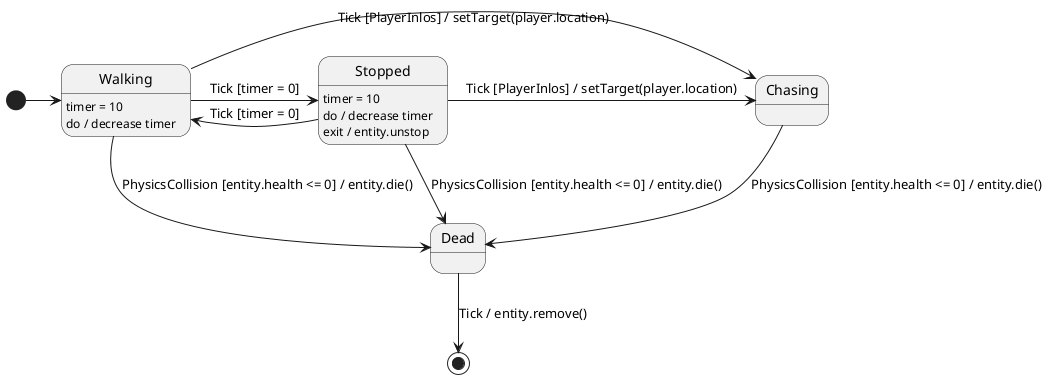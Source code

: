 @startuml
[*] -> Walking
Walking -> Chasing: Tick [PlayerInlos] / setTarget(player.location)
Walking -> Stopped: Tick [timer = 0]
Stopped -> Chasing: Tick [PlayerInlos] / setTarget(player.location)
Stopped -> Walking: Tick [timer = 0]
Walking --> Dead: PhysicsCollision [entity.health <= 0] / entity.die()
Chasing --> Dead: PhysicsCollision [entity.health <= 0] / entity.die()
Stopped --> Dead: PhysicsCollision [entity.health <= 0] / entity.die()
Dead --> [*]: Tick / entity.remove()

Stopped: timer = 10
Stopped: do / decrease timer
Stopped: exit / entity.unstop

Walking: timer = 10
Walking: do / decrease timer
@enduml